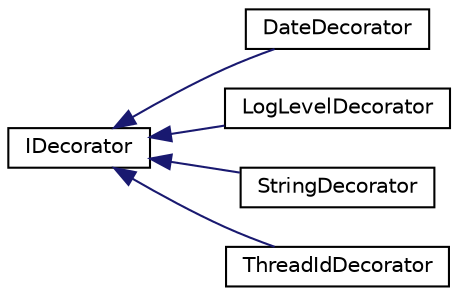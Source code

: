 digraph "Graphical Class Hierarchy"
{
 // LATEX_PDF_SIZE
  edge [fontname="Helvetica",fontsize="10",labelfontname="Helvetica",labelfontsize="10"];
  node [fontname="Helvetica",fontsize="10",shape=record];
  rankdir="LR";
  Node0 [label="IDecorator",height=0.2,width=0.4,color="black", fillcolor="white", style="filled",URL="$classarm__compute_1_1logging_1_1_i_decorator.xhtml",tooltip="Log message decorator interface."];
  Node0 -> Node1 [dir="back",color="midnightblue",fontsize="10",style="solid",fontname="Helvetica"];
  Node1 [label="DateDecorator",height=0.2,width=0.4,color="black", fillcolor="white", style="filled",URL="$classarm__compute_1_1logging_1_1_date_decorator.xhtml",tooltip="Date Decorator."];
  Node0 -> Node2 [dir="back",color="midnightblue",fontsize="10",style="solid",fontname="Helvetica"];
  Node2 [label="LogLevelDecorator",height=0.2,width=0.4,color="black", fillcolor="white", style="filled",URL="$classarm__compute_1_1logging_1_1_log_level_decorator.xhtml",tooltip="Log Level Decorator."];
  Node0 -> Node3 [dir="back",color="midnightblue",fontsize="10",style="solid",fontname="Helvetica"];
  Node3 [label="StringDecorator",height=0.2,width=0.4,color="black", fillcolor="white", style="filled",URL="$classarm__compute_1_1logging_1_1_string_decorator.xhtml",tooltip="String Decorator."];
  Node0 -> Node4 [dir="back",color="midnightblue",fontsize="10",style="solid",fontname="Helvetica"];
  Node4 [label="ThreadIdDecorator",height=0.2,width=0.4,color="black", fillcolor="white", style="filled",URL="$classarm__compute_1_1logging_1_1_thread_id_decorator.xhtml",tooltip="Thread ID Decorator."];
}
